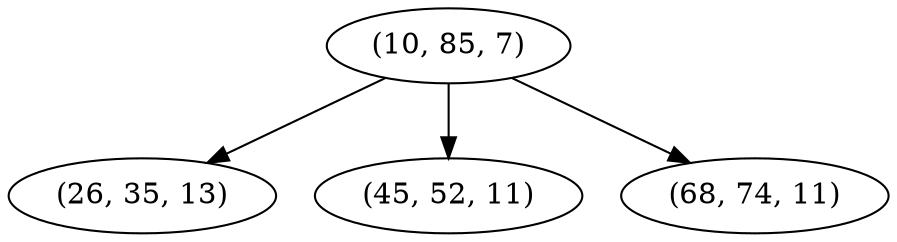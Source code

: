 digraph tree {
    "(10, 85, 7)";
    "(26, 35, 13)";
    "(45, 52, 11)";
    "(68, 74, 11)";
    "(10, 85, 7)" -> "(26, 35, 13)";
    "(10, 85, 7)" -> "(45, 52, 11)";
    "(10, 85, 7)" -> "(68, 74, 11)";
}
